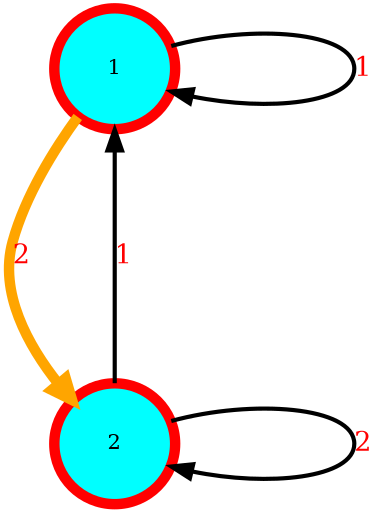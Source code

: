 digraph G {
  overlap=scale;
  sep="+1";
  nodesep=1.2;
  ranksep=1.5;
  splines=true;
  node [shape=circle, style=filled, fillcolor=lightblue, fontcolor=black, fontsize=10, width=0.8, height=0.8];
  edge [color=blue, penwidth=2, fontcolor=red, fontsize=13];
  1 [fillcolor=cyan,style=filled,color=red, penwidth=5];
  2 [fillcolor=cyan,style=filled,color=red, penwidth=5];
  1 -> 2 [label="2", color=orange, penwidth = 5];
  1 -> 1 [label="1", color=black];
  2 -> 2 [label="2", color=black];
  2 -> 1 [label="1", color=black];
}
